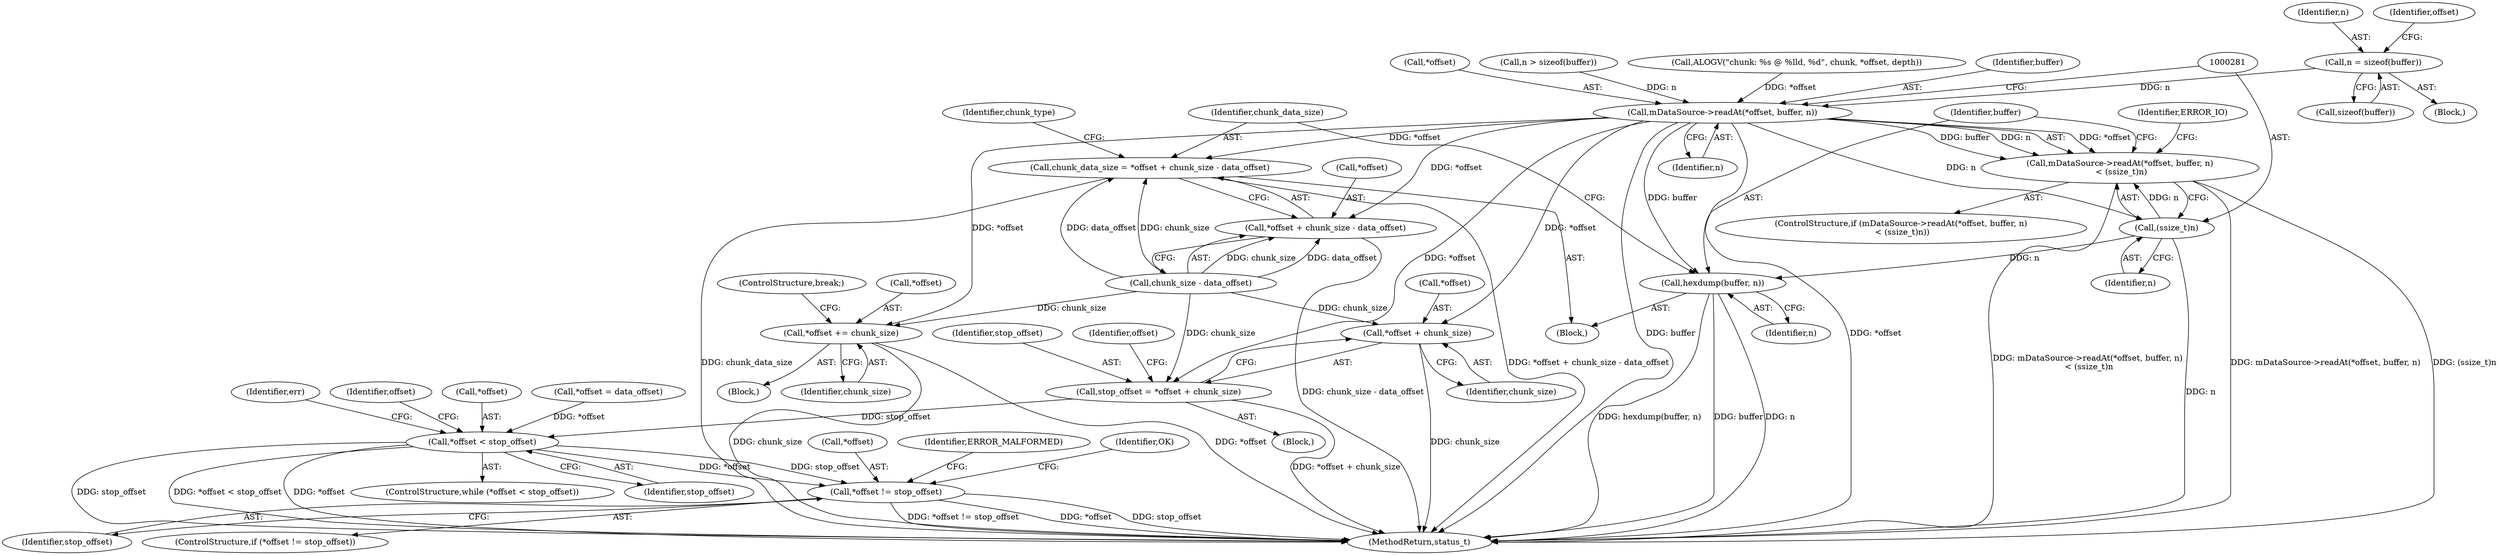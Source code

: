 digraph "0_Android_6fe85f7e15203e48df2cc3e8e1c4bc6ad49dc968@API" {
"1000269" [label="(Call,n = sizeof(buffer))"];
"1000275" [label="(Call,mDataSource->readAt(*offset, buffer, n))"];
"1000274" [label="(Call,mDataSource->readAt(*offset, buffer, n)\n < (ssize_t)n)"];
"1000280" [label="(Call,(ssize_t)n)"];
"1000286" [label="(Call,hexdump(buffer, n))"];
"1000291" [label="(Call,chunk_data_size = *offset + chunk_size - data_offset)"];
"1000293" [label="(Call,*offset + chunk_size - data_offset)"];
"1000324" [label="(Call,stop_offset = *offset + chunk_size)"];
"1000335" [label="(Call,*offset < stop_offset)"];
"1000356" [label="(Call,*offset != stop_offset)"];
"1000326" [label="(Call,*offset + chunk_size)"];
"1002920" [label="(Call,*offset += chunk_size)"];
"1000268" [label="(Block,)"];
"1000282" [label="(Identifier,n)"];
"1000287" [label="(Identifier,buffer)"];
"1000269" [label="(Call,n = sizeof(buffer))"];
"1000336" [label="(Call,*offset)"];
"1000274" [label="(Call,mDataSource->readAt(*offset, buffer, n)\n < (ssize_t)n)"];
"1000280" [label="(Call,(ssize_t)n)"];
"1002923" [label="(Identifier,chunk_size)"];
"1000275" [label="(Call,mDataSource->readAt(*offset, buffer, n))"];
"1000229" [label="(Call,ALOGV(\"chunk: %s @ %lld, %d\", chunk, *offset, depth))"];
"1000278" [label="(Identifier,buffer)"];
"1000362" [label="(Identifier,ERROR_MALFORMED)"];
"1000330" [label="(Call,*offset = data_offset)"];
"1000325" [label="(Identifier,stop_offset)"];
"1000296" [label="(Call,chunk_size - data_offset)"];
"1000302" [label="(Identifier,chunk_type)"];
"1000294" [label="(Call,*offset)"];
"1000293" [label="(Call,*offset + chunk_size - data_offset)"];
"1002927" [label="(MethodReturn,status_t)"];
"1000342" [label="(Identifier,err)"];
"1000271" [label="(Call,sizeof(buffer))"];
"1000322" [label="(Block,)"];
"1000364" [label="(Identifier,OK)"];
"1000327" [label="(Call,*offset)"];
"1000270" [label="(Identifier,n)"];
"1002921" [label="(Call,*offset)"];
"1000277" [label="(Identifier,offset)"];
"1000357" [label="(Call,*offset)"];
"1000355" [label="(ControlStructure,if (*offset != stop_offset))"];
"1000324" [label="(Call,stop_offset = *offset + chunk_size)"];
"1000334" [label="(ControlStructure,while (*offset < stop_offset))"];
"1000358" [label="(Identifier,offset)"];
"1000285" [label="(Identifier,ERROR_IO)"];
"1000276" [label="(Call,*offset)"];
"1000288" [label="(Identifier,n)"];
"1000335" [label="(Call,*offset < stop_offset)"];
"1000326" [label="(Call,*offset + chunk_size)"];
"1000264" [label="(Call,n > sizeof(buffer))"];
"1002920" [label="(Call,*offset += chunk_size)"];
"1000356" [label="(Call,*offset != stop_offset)"];
"1000329" [label="(Identifier,chunk_size)"];
"1000292" [label="(Identifier,chunk_data_size)"];
"1000291" [label="(Call,chunk_data_size = *offset + chunk_size - data_offset)"];
"1000359" [label="(Identifier,stop_offset)"];
"1000332" [label="(Identifier,offset)"];
"1000286" [label="(Call,hexdump(buffer, n))"];
"1000273" [label="(ControlStructure,if (mDataSource->readAt(*offset, buffer, n)\n < (ssize_t)n))"];
"1000106" [label="(Block,)"];
"1002924" [label="(ControlStructure,break;)"];
"1002919" [label="(Block,)"];
"1000338" [label="(Identifier,stop_offset)"];
"1000279" [label="(Identifier,n)"];
"1000269" -> "1000268"  [label="AST: "];
"1000269" -> "1000271"  [label="CFG: "];
"1000270" -> "1000269"  [label="AST: "];
"1000271" -> "1000269"  [label="AST: "];
"1000277" -> "1000269"  [label="CFG: "];
"1000269" -> "1000275"  [label="DDG: n"];
"1000275" -> "1000274"  [label="AST: "];
"1000275" -> "1000279"  [label="CFG: "];
"1000276" -> "1000275"  [label="AST: "];
"1000278" -> "1000275"  [label="AST: "];
"1000279" -> "1000275"  [label="AST: "];
"1000281" -> "1000275"  [label="CFG: "];
"1000275" -> "1002927"  [label="DDG: buffer"];
"1000275" -> "1002927"  [label="DDG: *offset"];
"1000275" -> "1000274"  [label="DDG: *offset"];
"1000275" -> "1000274"  [label="DDG: buffer"];
"1000275" -> "1000274"  [label="DDG: n"];
"1000229" -> "1000275"  [label="DDG: *offset"];
"1000264" -> "1000275"  [label="DDG: n"];
"1000275" -> "1000280"  [label="DDG: n"];
"1000275" -> "1000286"  [label="DDG: buffer"];
"1000275" -> "1000291"  [label="DDG: *offset"];
"1000275" -> "1000293"  [label="DDG: *offset"];
"1000275" -> "1000324"  [label="DDG: *offset"];
"1000275" -> "1000326"  [label="DDG: *offset"];
"1000275" -> "1002920"  [label="DDG: *offset"];
"1000274" -> "1000273"  [label="AST: "];
"1000274" -> "1000280"  [label="CFG: "];
"1000280" -> "1000274"  [label="AST: "];
"1000285" -> "1000274"  [label="CFG: "];
"1000287" -> "1000274"  [label="CFG: "];
"1000274" -> "1002927"  [label="DDG: mDataSource->readAt(*offset, buffer, n)"];
"1000274" -> "1002927"  [label="DDG: (ssize_t)n"];
"1000274" -> "1002927"  [label="DDG: mDataSource->readAt(*offset, buffer, n)\n < (ssize_t)n"];
"1000280" -> "1000274"  [label="DDG: n"];
"1000280" -> "1000282"  [label="CFG: "];
"1000281" -> "1000280"  [label="AST: "];
"1000282" -> "1000280"  [label="AST: "];
"1000280" -> "1002927"  [label="DDG: n"];
"1000280" -> "1000286"  [label="DDG: n"];
"1000286" -> "1000106"  [label="AST: "];
"1000286" -> "1000288"  [label="CFG: "];
"1000287" -> "1000286"  [label="AST: "];
"1000288" -> "1000286"  [label="AST: "];
"1000292" -> "1000286"  [label="CFG: "];
"1000286" -> "1002927"  [label="DDG: hexdump(buffer, n)"];
"1000286" -> "1002927"  [label="DDG: buffer"];
"1000286" -> "1002927"  [label="DDG: n"];
"1000291" -> "1000106"  [label="AST: "];
"1000291" -> "1000293"  [label="CFG: "];
"1000292" -> "1000291"  [label="AST: "];
"1000293" -> "1000291"  [label="AST: "];
"1000302" -> "1000291"  [label="CFG: "];
"1000291" -> "1002927"  [label="DDG: chunk_data_size"];
"1000291" -> "1002927"  [label="DDG: *offset + chunk_size - data_offset"];
"1000296" -> "1000291"  [label="DDG: chunk_size"];
"1000296" -> "1000291"  [label="DDG: data_offset"];
"1000293" -> "1000296"  [label="CFG: "];
"1000294" -> "1000293"  [label="AST: "];
"1000296" -> "1000293"  [label="AST: "];
"1000293" -> "1002927"  [label="DDG: chunk_size - data_offset"];
"1000296" -> "1000293"  [label="DDG: chunk_size"];
"1000296" -> "1000293"  [label="DDG: data_offset"];
"1000324" -> "1000322"  [label="AST: "];
"1000324" -> "1000326"  [label="CFG: "];
"1000325" -> "1000324"  [label="AST: "];
"1000326" -> "1000324"  [label="AST: "];
"1000332" -> "1000324"  [label="CFG: "];
"1000324" -> "1002927"  [label="DDG: *offset + chunk_size"];
"1000296" -> "1000324"  [label="DDG: chunk_size"];
"1000324" -> "1000335"  [label="DDG: stop_offset"];
"1000335" -> "1000334"  [label="AST: "];
"1000335" -> "1000338"  [label="CFG: "];
"1000336" -> "1000335"  [label="AST: "];
"1000338" -> "1000335"  [label="AST: "];
"1000342" -> "1000335"  [label="CFG: "];
"1000358" -> "1000335"  [label="CFG: "];
"1000335" -> "1002927"  [label="DDG: *offset"];
"1000335" -> "1002927"  [label="DDG: stop_offset"];
"1000335" -> "1002927"  [label="DDG: *offset < stop_offset"];
"1000330" -> "1000335"  [label="DDG: *offset"];
"1000335" -> "1000356"  [label="DDG: *offset"];
"1000335" -> "1000356"  [label="DDG: stop_offset"];
"1000356" -> "1000355"  [label="AST: "];
"1000356" -> "1000359"  [label="CFG: "];
"1000357" -> "1000356"  [label="AST: "];
"1000359" -> "1000356"  [label="AST: "];
"1000362" -> "1000356"  [label="CFG: "];
"1000364" -> "1000356"  [label="CFG: "];
"1000356" -> "1002927"  [label="DDG: *offset != stop_offset"];
"1000356" -> "1002927"  [label="DDG: *offset"];
"1000356" -> "1002927"  [label="DDG: stop_offset"];
"1000326" -> "1000329"  [label="CFG: "];
"1000327" -> "1000326"  [label="AST: "];
"1000329" -> "1000326"  [label="AST: "];
"1000326" -> "1002927"  [label="DDG: chunk_size"];
"1000296" -> "1000326"  [label="DDG: chunk_size"];
"1002920" -> "1002919"  [label="AST: "];
"1002920" -> "1002923"  [label="CFG: "];
"1002921" -> "1002920"  [label="AST: "];
"1002923" -> "1002920"  [label="AST: "];
"1002924" -> "1002920"  [label="CFG: "];
"1002920" -> "1002927"  [label="DDG: chunk_size"];
"1002920" -> "1002927"  [label="DDG: *offset"];
"1000296" -> "1002920"  [label="DDG: chunk_size"];
}
